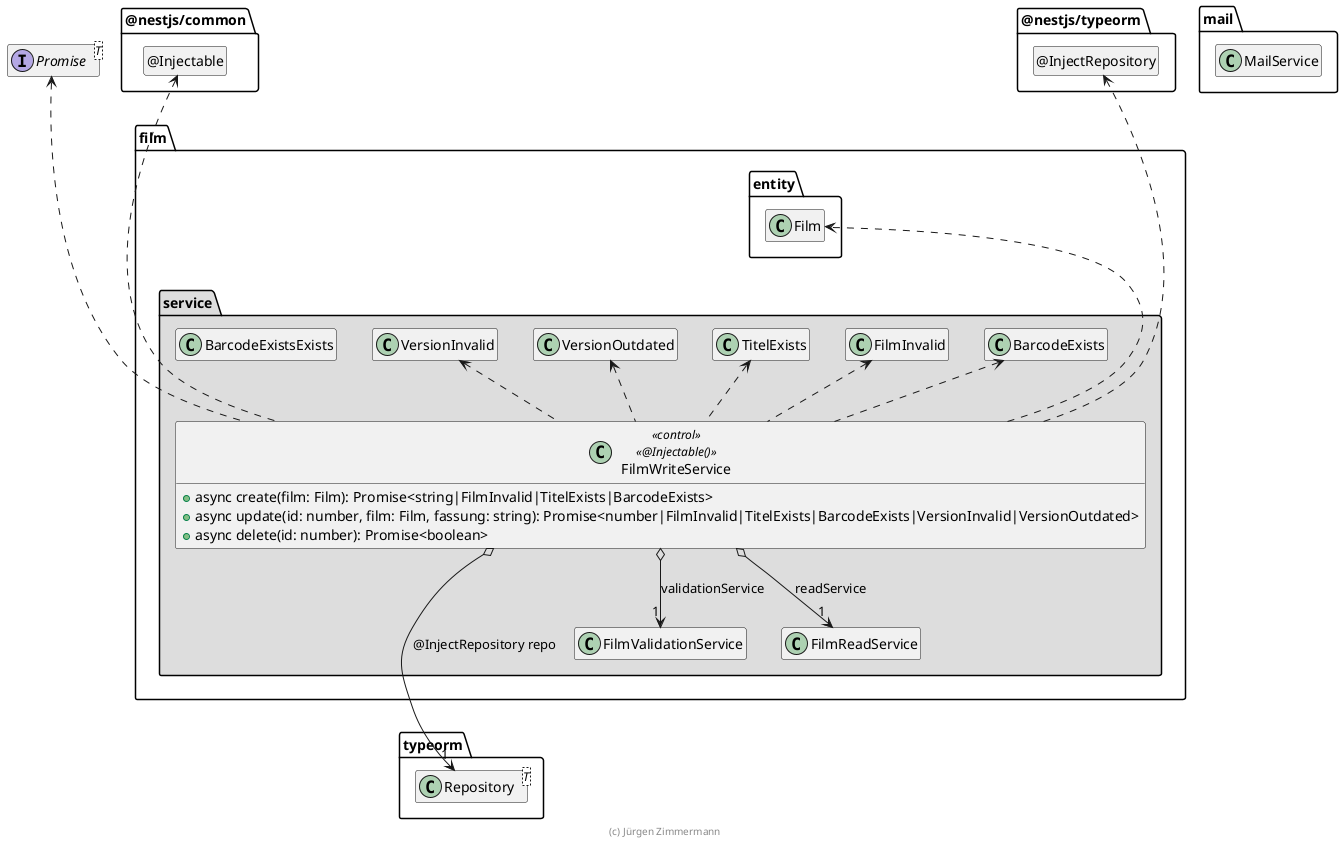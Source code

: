 ' Preview durch <Alt>d

@startuml Anwendungskern

interface Promise<T>

package @nestjs/common {
  class "@Injectable" as Injectable
  hide Injectable circle
}

package typeorm {
  class Repository<T>
}

package @nestjs/typeorm {
  class "@InjectRepository" as InjectRepository
  hide InjectRepository circle
}

package mail {
  class MailService
}

package film {
  package entity {
    class Film
  }

  package service #DDDDDD {
    class FilmInvalid
    class TitelExists
    class BarcodeExistsExists
    class VersionInvalid
    class VersionOutdated

    class FilmWriteService << control >> <<@Injectable()>> {
      + async create(film: Film): Promise<string|FilmInvalid|TitelExists|BarcodeExists>
      + async update(id: number, film: Film, fassung: string): Promise<number|FilmInvalid|TitelExists|BarcodeExists|VersionInvalid|VersionOutdated>
      + async delete(id: number): Promise<boolean>
    }

    FilmWriteService o--> "1" FilmValidationService: validationService
    FilmWriteService o--> "1" FilmReadService: readService
    FilmWriteService o--> "1" Repository: @InjectRepository repo

    FilmWriteService .up.> Injectable
    FilmWriteService .up.> InjectRepository

    FilmWriteService .up.> Promise
    FilmWriteService ..> Film
    FilmWriteService .up.> FilmInvalid
    FilmWriteService .up.> TitelExists
    FilmWriteService .up.> BarcodeExists
    FilmWriteService .up.> VersionInvalid
    FilmWriteService .up.> VersionOutdated

    FilmInvalid .up[hidden].> Film
    Film .up[hidden].> Promise
    Film .up[hidden].> Injectable
    Film .up[hidden].> InjectRepository
    TitelExists .up[hidden].> Film
    FilmValidationService .[hidden].> Repository
  }
}

hide empty members

footer (c) Jürgen Zimmermann

@enduml
